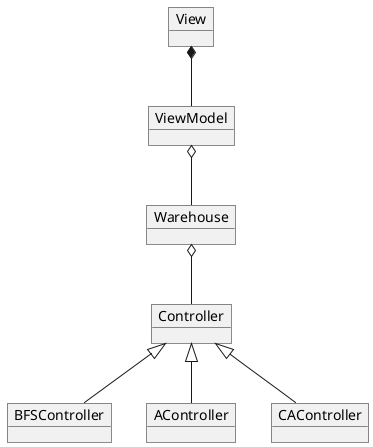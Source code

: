 @startuml Object

object "ViewModel" as vm
object "View" as v
object "Warehouse" as w
object "Controller" as c
object "BFSController" as bfs
object "AController" as ac
object "CAController" as cac

v *-- vm
vm o-- w
w o-- c

c <|-- bfs
c <|-- ac
c <|-- cac
' Lehetne egy default controller (a bfs) és a másik kettő csak override-ol

@enduml